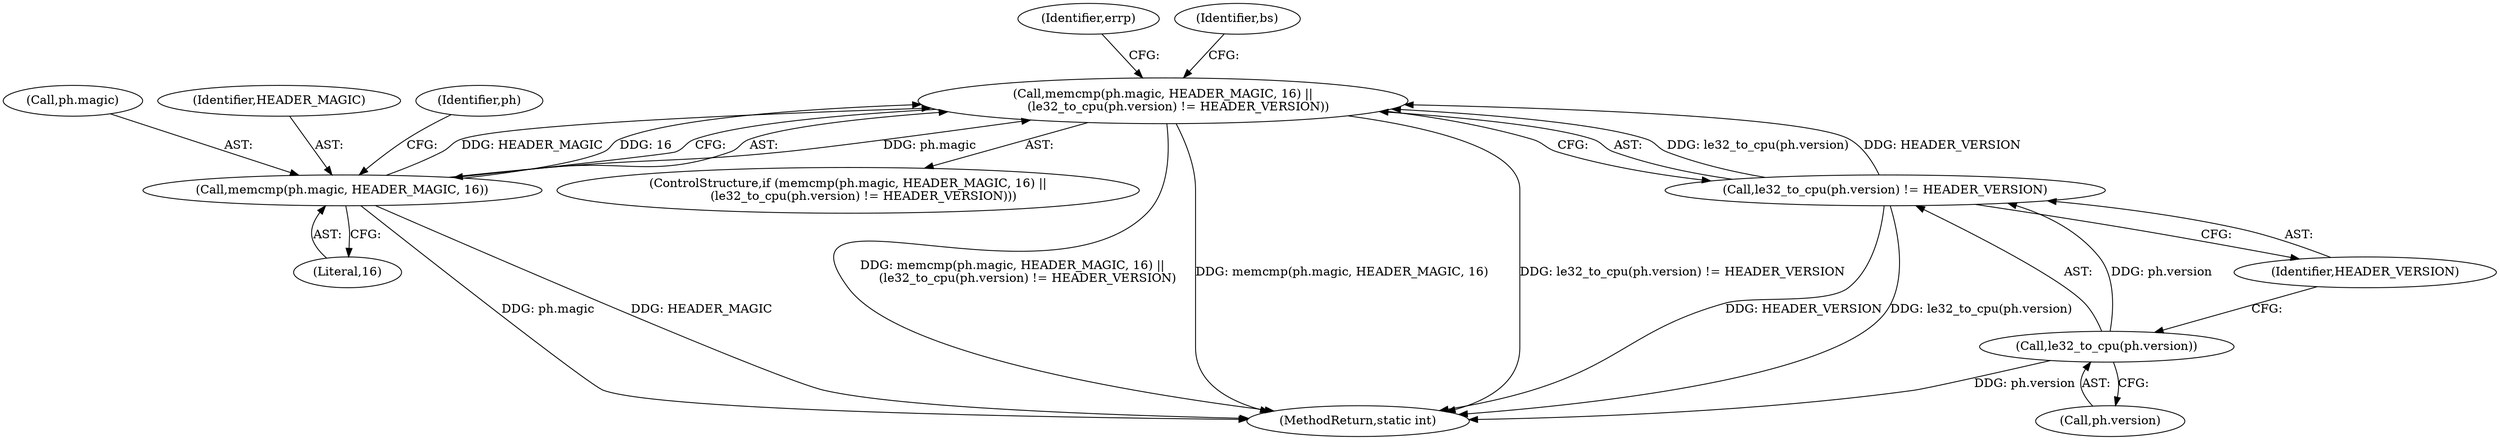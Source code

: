 digraph "0_qemu_afbcc40bee4ef51731102d7d4b499ee12fc182e1@API" {
"1000139" [label="(Call,memcmp(ph.magic, HEADER_MAGIC, 16) ||\n        (le32_to_cpu(ph.version) != HEADER_VERSION))"];
"1000140" [label="(Call,memcmp(ph.magic, HEADER_MAGIC, 16))"];
"1000146" [label="(Call,le32_to_cpu(ph.version) != HEADER_VERSION)"];
"1000147" [label="(Call,le32_to_cpu(ph.version))"];
"1000154" [label="(Identifier,errp)"];
"1000138" [label="(ControlStructure,if (memcmp(ph.magic, HEADER_MAGIC, 16) ||\n        (le32_to_cpu(ph.version) != HEADER_VERSION)))"];
"1000141" [label="(Call,ph.magic)"];
"1000145" [label="(Literal,16)"];
"1000147" [label="(Call,le32_to_cpu(ph.version))"];
"1000148" [label="(Call,ph.version)"];
"1000146" [label="(Call,le32_to_cpu(ph.version) != HEADER_VERSION)"];
"1000140" [label="(Call,memcmp(ph.magic, HEADER_MAGIC, 16))"];
"1000151" [label="(Identifier,HEADER_VERSION)"];
"1000248" [label="(MethodReturn,static int)"];
"1000144" [label="(Identifier,HEADER_MAGIC)"];
"1000149" [label="(Identifier,ph)"];
"1000139" [label="(Call,memcmp(ph.magic, HEADER_MAGIC, 16) ||\n        (le32_to_cpu(ph.version) != HEADER_VERSION))"];
"1000163" [label="(Identifier,bs)"];
"1000139" -> "1000138"  [label="AST: "];
"1000139" -> "1000140"  [label="CFG: "];
"1000139" -> "1000146"  [label="CFG: "];
"1000140" -> "1000139"  [label="AST: "];
"1000146" -> "1000139"  [label="AST: "];
"1000154" -> "1000139"  [label="CFG: "];
"1000163" -> "1000139"  [label="CFG: "];
"1000139" -> "1000248"  [label="DDG: memcmp(ph.magic, HEADER_MAGIC, 16) ||\n        (le32_to_cpu(ph.version) != HEADER_VERSION)"];
"1000139" -> "1000248"  [label="DDG: memcmp(ph.magic, HEADER_MAGIC, 16)"];
"1000139" -> "1000248"  [label="DDG: le32_to_cpu(ph.version) != HEADER_VERSION"];
"1000140" -> "1000139"  [label="DDG: ph.magic"];
"1000140" -> "1000139"  [label="DDG: HEADER_MAGIC"];
"1000140" -> "1000139"  [label="DDG: 16"];
"1000146" -> "1000139"  [label="DDG: le32_to_cpu(ph.version)"];
"1000146" -> "1000139"  [label="DDG: HEADER_VERSION"];
"1000140" -> "1000145"  [label="CFG: "];
"1000141" -> "1000140"  [label="AST: "];
"1000144" -> "1000140"  [label="AST: "];
"1000145" -> "1000140"  [label="AST: "];
"1000149" -> "1000140"  [label="CFG: "];
"1000140" -> "1000248"  [label="DDG: ph.magic"];
"1000140" -> "1000248"  [label="DDG: HEADER_MAGIC"];
"1000146" -> "1000151"  [label="CFG: "];
"1000147" -> "1000146"  [label="AST: "];
"1000151" -> "1000146"  [label="AST: "];
"1000146" -> "1000248"  [label="DDG: HEADER_VERSION"];
"1000146" -> "1000248"  [label="DDG: le32_to_cpu(ph.version)"];
"1000147" -> "1000146"  [label="DDG: ph.version"];
"1000147" -> "1000148"  [label="CFG: "];
"1000148" -> "1000147"  [label="AST: "];
"1000151" -> "1000147"  [label="CFG: "];
"1000147" -> "1000248"  [label="DDG: ph.version"];
}
